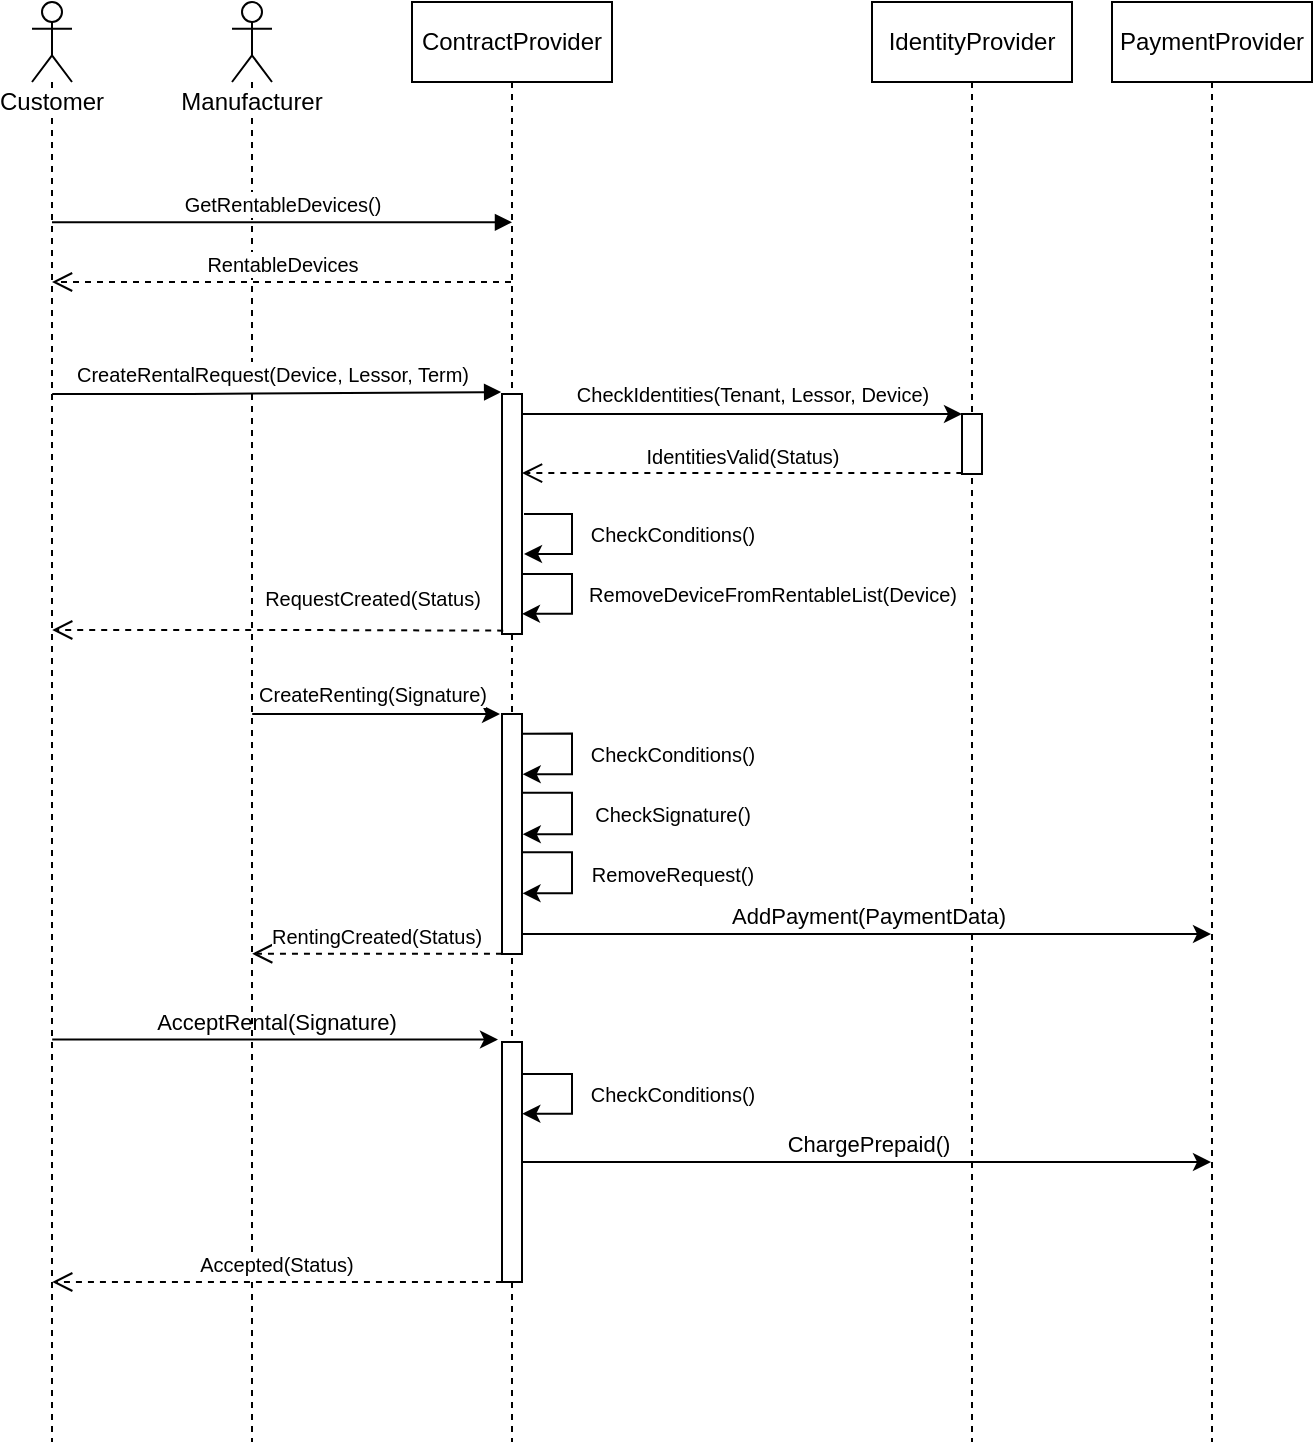 <mxfile version="12.3.2" type="device" pages="2"><diagram id="_ENxTb6EPcNprxPl5J6_" name="ContractCreation"><mxGraphModel dx="1188" dy="681" grid="1" gridSize="10" guides="1" tooltips="1" connect="1" arrows="1" fold="1" page="1" pageScale="1" pageWidth="827" pageHeight="1169" math="0" shadow="0"><root><mxCell id="0"/><mxCell id="1" parent="0"/><mxCell id="WLQvfsxLkOTm5D-3iGg4-5" value="ContractProvider" style="shape=umlLifeline;perimeter=lifelinePerimeter;whiteSpace=wrap;html=1;container=1;collapsible=0;recursiveResize=0;outlineConnect=0;" parent="1" vertex="1"><mxGeometry x="280" y="40" width="100" height="720" as="geometry"/></mxCell><mxCell id="WLQvfsxLkOTm5D-3iGg4-10" value="" style="html=1;points=[];perimeter=orthogonalPerimeter;" parent="WLQvfsxLkOTm5D-3iGg4-5" vertex="1"><mxGeometry x="45" y="196" width="10" height="120" as="geometry"/></mxCell><mxCell id="WLQvfsxLkOTm5D-3iGg4-21" value="&lt;font style=&quot;font-size: 10px&quot;&gt;CheckConditions()&lt;/font&gt;" style="edgeStyle=orthogonalEdgeStyle;rounded=0;orthogonalLoop=1;jettySize=auto;html=1;" parent="WLQvfsxLkOTm5D-3iGg4-5" edge="1"><mxGeometry x="-0.295" y="-51" relative="1" as="geometry"><mxPoint x="56" y="276" as="targetPoint"/><mxPoint x="56" y="256" as="sourcePoint"/><Array as="points"><mxPoint x="80" y="256"/><mxPoint x="80" y="276"/></Array><mxPoint x="101" y="10" as="offset"/></mxGeometry></mxCell><mxCell id="WLQvfsxLkOTm5D-3iGg4-23" value="&lt;font style=&quot;font-size: 10px&quot;&gt;RemoveDeviceFromRentableList(Device)&lt;/font&gt;" style="edgeStyle=orthogonalEdgeStyle;rounded=0;orthogonalLoop=1;jettySize=auto;html=1;entryX=0.998;entryY=0.916;entryDx=0;entryDy=0;entryPerimeter=0;" parent="WLQvfsxLkOTm5D-3iGg4-5" target="WLQvfsxLkOTm5D-3iGg4-10" edge="1"><mxGeometry x="-0.286" y="-101" relative="1" as="geometry"><mxPoint x="59.81" y="306" as="targetPoint"/><mxPoint x="55" y="286" as="sourcePoint"/><Array as="points"><mxPoint x="80" y="286"/><mxPoint x="80" y="306"/></Array><mxPoint x="201" y="10" as="offset"/></mxGeometry></mxCell><mxCell id="WLQvfsxLkOTm5D-3iGg4-26" value="" style="html=1;points=[];perimeter=orthogonalPerimeter;" parent="WLQvfsxLkOTm5D-3iGg4-5" vertex="1"><mxGeometry x="45" y="356" width="10" height="120" as="geometry"/></mxCell><mxCell id="WLQvfsxLkOTm5D-3iGg4-29" value="&lt;font style=&quot;font-size: 10px&quot;&gt;CheckConditions()&lt;/font&gt;" style="edgeStyle=orthogonalEdgeStyle;rounded=0;orthogonalLoop=1;jettySize=auto;html=1;exitX=1.029;exitY=0.082;exitDx=0;exitDy=0;exitPerimeter=0;entryX=1.036;entryY=0.251;entryDx=0;entryDy=0;entryPerimeter=0;" parent="WLQvfsxLkOTm5D-3iGg4-5" source="WLQvfsxLkOTm5D-3iGg4-26" target="WLQvfsxLkOTm5D-3iGg4-26" edge="1"><mxGeometry x="0.29" y="-51" relative="1" as="geometry"><mxPoint x="60.167" y="386" as="targetPoint"/><mxPoint x="60.167" y="366" as="sourcePoint"/><Array as="points"><mxPoint x="80" y="366"/><mxPoint x="80" y="386"/></Array><mxPoint x="50" y="41" as="offset"/></mxGeometry></mxCell><mxCell id="WLQvfsxLkOTm5D-3iGg4-30" value="&lt;font style=&quot;font-size: 10px&quot;&gt;CheckSignature()&lt;/font&gt;" style="edgeStyle=orthogonalEdgeStyle;rounded=0;orthogonalLoop=1;jettySize=auto;html=1;exitX=1.039;exitY=0.328;exitDx=0;exitDy=0;exitPerimeter=0;entryX=1.039;entryY=0.501;entryDx=0;entryDy=0;entryPerimeter=0;" parent="WLQvfsxLkOTm5D-3iGg4-5" source="WLQvfsxLkOTm5D-3iGg4-26" target="WLQvfsxLkOTm5D-3iGg4-26" edge="1"><mxGeometry x="0.295" y="-51" relative="1" as="geometry"><mxPoint x="59.571" y="416.286" as="targetPoint"/><mxPoint x="59.571" y="395.714" as="sourcePoint"/><Array as="points"><mxPoint x="80" y="395"/><mxPoint x="80" y="416"/></Array><mxPoint x="50" y="41" as="offset"/></mxGeometry></mxCell><mxCell id="WLQvfsxLkOTm5D-3iGg4-31" value="&lt;font style=&quot;font-size: 10px&quot;&gt;RemoveRequest()&lt;/font&gt;" style="edgeStyle=orthogonalEdgeStyle;rounded=0;orthogonalLoop=1;jettySize=auto;html=1;exitX=1.026;exitY=0.576;exitDx=0;exitDy=0;exitPerimeter=0;entryX=1.026;entryY=0.747;entryDx=0;entryDy=0;entryPerimeter=0;" parent="WLQvfsxLkOTm5D-3iGg4-5" source="WLQvfsxLkOTm5D-3iGg4-26" target="WLQvfsxLkOTm5D-3iGg4-26" edge="1"><mxGeometry x="0.29" y="-51" relative="1" as="geometry"><mxPoint x="59.571" y="446.071" as="targetPoint"/><mxPoint x="59.571" y="425.5" as="sourcePoint"/><Array as="points"><mxPoint x="80" y="425"/><mxPoint x="80" y="446"/></Array><mxPoint x="50" y="41" as="offset"/></mxGeometry></mxCell><mxCell id="WLQvfsxLkOTm5D-3iGg4-36" value="" style="html=1;points=[];perimeter=orthogonalPerimeter;" parent="WLQvfsxLkOTm5D-3iGg4-5" vertex="1"><mxGeometry x="45" y="520" width="10" height="120" as="geometry"/></mxCell><mxCell id="WLQvfsxLkOTm5D-3iGg4-38" value="&lt;font style=&quot;font-size: 10px&quot;&gt;CheckConditions()&lt;/font&gt;" style="edgeStyle=orthogonalEdgeStyle;rounded=0;orthogonalLoop=1;jettySize=auto;html=1;exitX=1.027;exitY=0.133;exitDx=0;exitDy=0;exitPerimeter=0;entryX=1.016;entryY=0.299;entryDx=0;entryDy=0;entryPerimeter=0;" parent="WLQvfsxLkOTm5D-3iGg4-5" source="WLQvfsxLkOTm5D-3iGg4-36" target="WLQvfsxLkOTm5D-3iGg4-36" edge="1"><mxGeometry x="0.29" y="-51" relative="1" as="geometry"><mxPoint x="59.833" y="556" as="targetPoint"/><mxPoint x="59.833" y="536" as="sourcePoint"/><Array as="points"><mxPoint x="80" y="536"/><mxPoint x="80" y="556"/></Array><mxPoint x="50" y="41" as="offset"/></mxGeometry></mxCell><mxCell id="WLQvfsxLkOTm5D-3iGg4-37" value="AcceptRental(Signature)" style="edgeStyle=orthogonalEdgeStyle;rounded=0;orthogonalLoop=1;jettySize=auto;html=1;entryX=-0.2;entryY=-0.01;entryDx=0;entryDy=0;entryPerimeter=0;verticalAlign=bottom;" parent="1" target="WLQvfsxLkOTm5D-3iGg4-36" edge="1"><mxGeometry relative="1" as="geometry"><Array as="points"><mxPoint x="218" y="559"/></Array><mxPoint x="100.1" y="558.8" as="sourcePoint"/></mxGeometry></mxCell><mxCell id="WLQvfsxLkOTm5D-3iGg4-6" value="Customer" style="shape=umlLifeline;participant=umlActor;perimeter=lifelinePerimeter;whiteSpace=wrap;html=1;container=1;collapsible=0;recursiveResize=0;verticalAlign=top;spacingTop=36;labelBackgroundColor=#ffffff;outlineConnect=0;" parent="1" vertex="1"><mxGeometry x="90" y="40" width="20" height="720" as="geometry"/></mxCell><mxCell id="WLQvfsxLkOTm5D-3iGg4-7" value="IdentityProvider" style="shape=umlLifeline;perimeter=lifelinePerimeter;whiteSpace=wrap;html=1;container=1;collapsible=0;recursiveResize=0;outlineConnect=0;" parent="1" vertex="1"><mxGeometry x="510" y="40" width="100" height="720" as="geometry"/></mxCell><mxCell id="WLQvfsxLkOTm5D-3iGg4-17" value="" style="html=1;points=[];perimeter=orthogonalPerimeter;" parent="WLQvfsxLkOTm5D-3iGg4-7" vertex="1"><mxGeometry x="45" y="206" width="10" height="30" as="geometry"/></mxCell><mxCell id="WLQvfsxLkOTm5D-3iGg4-8" value="PaymentProvider" style="shape=umlLifeline;perimeter=lifelinePerimeter;whiteSpace=wrap;html=1;container=1;collapsible=0;recursiveResize=0;outlineConnect=0;" parent="1" vertex="1"><mxGeometry x="630" y="40" width="100" height="720" as="geometry"/></mxCell><mxCell id="WLQvfsxLkOTm5D-3iGg4-28" value="&lt;font style=&quot;font-size: 10px&quot;&gt;CreateRenting(Signature)&lt;/font&gt;" style="edgeStyle=orthogonalEdgeStyle;rounded=0;orthogonalLoop=1;jettySize=auto;html=1;" parent="1" edge="1"><mxGeometry x="-0.034" y="10" relative="1" as="geometry"><mxPoint x="324" y="396" as="targetPoint"/><Array as="points"><mxPoint x="324" y="396"/></Array><mxPoint as="offset"/><mxPoint x="200.1" y="396" as="sourcePoint"/></mxGeometry></mxCell><mxCell id="WLQvfsxLkOTm5D-3iGg4-9" value="Manufacturer" style="shape=umlLifeline;participant=umlActor;perimeter=lifelinePerimeter;whiteSpace=wrap;html=1;container=1;collapsible=0;recursiveResize=0;verticalAlign=top;spacingTop=36;labelBackgroundColor=#ffffff;outlineConnect=0;" parent="1" vertex="1"><mxGeometry x="190" y="40" width="20" height="720" as="geometry"/></mxCell><mxCell id="WLQvfsxLkOTm5D-3iGg4-11" value="&lt;font style=&quot;font-size: 10px&quot;&gt;CreateRentalRequest(Device, Lessor, Term)&lt;/font&gt;" style="html=1;verticalAlign=bottom;endArrow=block;entryX=-0.043;entryY=-0.008;entryDx=0;entryDy=0;entryPerimeter=0;" parent="1" target="WLQvfsxLkOTm5D-3iGg4-10" edge="1"><mxGeometry x="-0.02" y="1" relative="1" as="geometry"><mxPoint x="100.1" y="236" as="sourcePoint"/><mxPoint x="260" y="286" as="targetPoint"/><Array as="points"><mxPoint x="160" y="236"/></Array><mxPoint as="offset"/></mxGeometry></mxCell><mxCell id="WLQvfsxLkOTm5D-3iGg4-12" value="" style="html=1;verticalAlign=bottom;endArrow=open;dashed=1;endSize=8;exitX=0.06;exitY=0.986;exitDx=0;exitDy=0;exitPerimeter=0;" parent="1" source="WLQvfsxLkOTm5D-3iGg4-10" edge="1"><mxGeometry relative="1" as="geometry"><mxPoint x="100.1" y="354" as="targetPoint"/><Array as="points"><mxPoint x="220" y="354"/></Array></mxGeometry></mxCell><mxCell id="WLQvfsxLkOTm5D-3iGg4-25" value="&lt;span style=&quot;font-size: 10px&quot;&gt;RequestCreated(Status)&lt;/span&gt;" style="text;html=1;align=center;verticalAlign=bottom;resizable=0;points=[];;labelBackgroundColor=#ffffff;" parent="WLQvfsxLkOTm5D-3iGg4-12" vertex="1" connectable="0"><mxGeometry x="-0.021" y="-1" relative="1" as="geometry"><mxPoint x="44.5" y="-7" as="offset"/></mxGeometry></mxCell><mxCell id="WLQvfsxLkOTm5D-3iGg4-18" value="&lt;font style=&quot;font-size: 10px&quot;&gt;CheckIdentities(Tenant, Lessor, Device)&lt;/font&gt;" style="edgeStyle=orthogonalEdgeStyle;rounded=0;orthogonalLoop=1;jettySize=auto;html=1;" parent="1" source="WLQvfsxLkOTm5D-3iGg4-10" target="WLQvfsxLkOTm5D-3iGg4-17" edge="1"><mxGeometry x="0.316" y="32" relative="1" as="geometry"><Array as="points"><mxPoint x="460" y="246"/><mxPoint x="460" y="246"/></Array><mxPoint x="-30" y="22" as="offset"/></mxGeometry></mxCell><mxCell id="WLQvfsxLkOTm5D-3iGg4-19" value="&lt;font style=&quot;font-size: 10px&quot;&gt;IdentitiesValid(Status)&lt;/font&gt;" style="html=1;verticalAlign=bottom;endArrow=open;dashed=1;endSize=8;exitX=0.017;exitY=0.984;exitDx=0;exitDy=0;exitPerimeter=0;" parent="1" source="WLQvfsxLkOTm5D-3iGg4-17" target="WLQvfsxLkOTm5D-3iGg4-10" edge="1"><mxGeometry relative="1" as="geometry"><mxPoint x="110.1" y="305.16" as="targetPoint"/><mxPoint x="520" y="276" as="sourcePoint"/></mxGeometry></mxCell><mxCell id="WLQvfsxLkOTm5D-3iGg4-33" value="AddPayment(PaymentData)" style="edgeStyle=orthogonalEdgeStyle;rounded=0;orthogonalLoop=1;jettySize=auto;html=1;verticalAlign=bottom;" parent="1" source="WLQvfsxLkOTm5D-3iGg4-26" edge="1"><mxGeometry relative="1" as="geometry"><mxPoint x="679.5" y="506" as="targetPoint"/><Array as="points"><mxPoint x="410" y="506"/><mxPoint x="410" y="506"/></Array></mxGeometry></mxCell><mxCell id="WLQvfsxLkOTm5D-3iGg4-39" value="ChargePrepaid()" style="edgeStyle=orthogonalEdgeStyle;rounded=0;orthogonalLoop=1;jettySize=auto;html=1;verticalAlign=bottom;" parent="1" source="WLQvfsxLkOTm5D-3iGg4-36" edge="1"><mxGeometry relative="1" as="geometry"><Array as="points"><mxPoint x="580" y="620"/><mxPoint x="580" y="620"/></Array><mxPoint x="679.5" y="620" as="targetPoint"/></mxGeometry></mxCell><mxCell id="WLQvfsxLkOTm5D-3iGg4-41" value="&lt;font style=&quot;font-size: 10px&quot;&gt;Accepted(Status)&lt;/font&gt;" style="html=1;verticalAlign=bottom;endArrow=open;dashed=1;endSize=8;exitX=-0.003;exitY=1;exitDx=0;exitDy=0;exitPerimeter=0;" parent="1" source="WLQvfsxLkOTm5D-3iGg4-36" edge="1"><mxGeometry relative="1" as="geometry"><mxPoint x="320" y="696" as="sourcePoint"/><mxPoint x="100.1" y="680" as="targetPoint"/></mxGeometry></mxCell><mxCell id="WLQvfsxLkOTm5D-3iGg4-42" value="&lt;span style=&quot;font-size: 10px&quot;&gt;RentingCreated(Status)&lt;/span&gt;" style="html=1;verticalAlign=bottom;endArrow=open;dashed=1;endSize=8;exitX=-0.002;exitY=0.999;exitDx=0;exitDy=0;exitPerimeter=0;" parent="1" source="WLQvfsxLkOTm5D-3iGg4-26" edge="1"><mxGeometry relative="1" as="geometry"><mxPoint x="310" y="526" as="sourcePoint"/><mxPoint x="200.1" y="515.88" as="targetPoint"/></mxGeometry></mxCell><mxCell id="rauCN4BV2m27gLD8E-kc-1" value="&lt;font style=&quot;font-size: 10px&quot;&gt;GetRentableDevices()&lt;/font&gt;" style="html=1;verticalAlign=bottom;endArrow=block;entryX=0.5;entryY=0.153;entryDx=0;entryDy=0;entryPerimeter=0;" edge="1" parent="1" source="WLQvfsxLkOTm5D-3iGg4-6" target="WLQvfsxLkOTm5D-3iGg4-5"><mxGeometry width="80" relative="1" as="geometry"><mxPoint x="120" y="150" as="sourcePoint"/><mxPoint x="200" y="150" as="targetPoint"/></mxGeometry></mxCell><mxCell id="rauCN4BV2m27gLD8E-kc-2" value="&lt;font style=&quot;font-size: 10px&quot;&gt;RentableDevices&lt;/font&gt;" style="html=1;verticalAlign=bottom;endArrow=open;dashed=1;endSize=8;" edge="1" parent="1" source="WLQvfsxLkOTm5D-3iGg4-5" target="WLQvfsxLkOTm5D-3iGg4-6"><mxGeometry relative="1" as="geometry"><mxPoint x="110" y="180.02" as="targetPoint"/><mxPoint x="300" y="180" as="sourcePoint"/><Array as="points"><mxPoint x="180" y="180"/></Array></mxGeometry></mxCell></root></mxGraphModel></diagram><diagram id="7IpdNjivtGZP8uE8OgCe" name="Usage"><mxGraphModel dx="1221" dy="714" grid="1" gridSize="10" guides="1" tooltips="1" connect="1" arrows="1" fold="1" page="1" pageScale="1" pageWidth="827" pageHeight="1169" math="0" shadow="0"><root><mxCell id="-Wsq6dub-ohTe5D1j48i-0"/><mxCell id="-Wsq6dub-ohTe5D1j48i-1" parent="-Wsq6dub-ohTe5D1j48i-0"/><mxCell id="-Wsq6dub-ohTe5D1j48i-13" value="Customer&lt;br&gt;(Smartphone)" style="shape=umlLifeline;participant=umlActor;perimeter=lifelinePerimeter;whiteSpace=wrap;html=1;container=1;collapsible=0;recursiveResize=0;verticalAlign=top;spacingTop=36;labelBackgroundColor=#ffffff;outlineConnect=0;" vertex="1" parent="-Wsq6dub-ohTe5D1j48i-1"><mxGeometry x="170" y="40" width="20" height="440" as="geometry"/></mxCell><mxCell id="80w82kvuiGSa8Hp_R4-9-3" value="" style="html=1;points=[];perimeter=orthogonalPerimeter;" vertex="1" parent="-Wsq6dub-ohTe5D1j48i-13"><mxGeometry x="5" y="100" width="10" height="150" as="geometry"/></mxCell><mxCell id="80w82kvuiGSa8Hp_R4-9-6" value="&lt;font style=&quot;font-size: 10px&quot;&gt;CheckSignPayment()&lt;/font&gt;" style="html=1;verticalAlign=bottom;endArrow=block;edgeStyle=orthogonalEdgeStyle;rounded=0;" edge="1" parent="-Wsq6dub-ohTe5D1j48i-13" source="80w82kvuiGSa8Hp_R4-9-3" target="80w82kvuiGSa8Hp_R4-9-3"><mxGeometry x="0.376" y="-51" relative="1" as="geometry"><mxPoint x="30" y="170" as="sourcePoint"/><mxPoint x="60" y="200" as="targetPoint"/><Array as="points"><mxPoint x="40" y="170"/><mxPoint x="40" y="200"/></Array><mxPoint x="50" y="41" as="offset"/></mxGeometry></mxCell><mxCell id="-Wsq6dub-ohTe5D1j48i-16" value="PaymentProvider" style="shape=umlLifeline;perimeter=lifelinePerimeter;whiteSpace=wrap;html=1;container=1;collapsible=0;recursiveResize=0;outlineConnect=0;" vertex="1" parent="-Wsq6dub-ohTe5D1j48i-1"><mxGeometry x="420" y="40" width="100" height="440" as="geometry"/></mxCell><mxCell id="80w82kvuiGSa8Hp_R4-9-10" value="" style="html=1;points=[];perimeter=orthogonalPerimeter;fontSize=10;" vertex="1" parent="-Wsq6dub-ohTe5D1j48i-16"><mxGeometry x="45" y="300" width="10" height="80" as="geometry"/></mxCell><mxCell id="80w82kvuiGSa8Hp_R4-9-13" value="&lt;font style=&quot;font-size: 10px&quot;&gt;CheckSignPayment()&lt;/font&gt;" style="html=1;verticalAlign=bottom;endArrow=block;edgeStyle=orthogonalEdgeStyle;rounded=0;exitX=1.013;exitY=0.246;exitDx=0;exitDy=0;exitPerimeter=0;" edge="1" parent="-Wsq6dub-ohTe5D1j48i-16" source="80w82kvuiGSa8Hp_R4-9-10" target="80w82kvuiGSa8Hp_R4-9-10"><mxGeometry x="0.376" y="-51" relative="1" as="geometry"><mxPoint x="60.0" y="319.466" as="sourcePoint"/><mxPoint x="60.0" y="349.81" as="targetPoint"/><Array as="points"><mxPoint x="80" y="320"/><mxPoint x="80" y="350"/></Array><mxPoint x="50" y="41" as="offset"/></mxGeometry></mxCell><mxCell id="-Wsq6dub-ohTe5D1j48i-18" value="Manufacturer" style="shape=umlLifeline;participant=umlActor;perimeter=lifelinePerimeter;whiteSpace=wrap;html=1;container=1;collapsible=0;recursiveResize=0;verticalAlign=top;spacingTop=36;labelBackgroundColor=#ffffff;outlineConnect=0;" vertex="1" parent="-Wsq6dub-ohTe5D1j48i-1"><mxGeometry x="60" y="40" width="20" height="440" as="geometry"/></mxCell><mxCell id="-Wsq6dub-ohTe5D1j48i-28" value="Device" style="shape=umlLifeline;perimeter=lifelinePerimeter;whiteSpace=wrap;html=1;container=1;collapsible=0;recursiveResize=0;outlineConnect=0;" vertex="1" parent="-Wsq6dub-ohTe5D1j48i-1"><mxGeometry x="280" y="40" width="100" height="440" as="geometry"/></mxCell><mxCell id="80w82kvuiGSa8Hp_R4-9-0" value="" style="html=1;points=[];perimeter=orthogonalPerimeter;" vertex="1" parent="-Wsq6dub-ohTe5D1j48i-28"><mxGeometry x="45" y="110" width="10" height="130" as="geometry"/></mxCell><mxCell id="80w82kvuiGSa8Hp_R4-9-1" value="&lt;font style=&quot;font-size: 10px&quot;&gt;RequestCoffee()&lt;/font&gt;" style="html=1;verticalAlign=bottom;endArrow=block;entryX=0;entryY=0;" edge="1" target="80w82kvuiGSa8Hp_R4-9-0" parent="-Wsq6dub-ohTe5D1j48i-1" source="80w82kvuiGSa8Hp_R4-9-3"><mxGeometry relative="1" as="geometry"><mxPoint x="210" y="150" as="sourcePoint"/></mxGeometry></mxCell><mxCell id="80w82kvuiGSa8Hp_R4-9-2" value="&lt;font style=&quot;font-size: 10px&quot;&gt;PaymentData(...)&lt;/font&gt;" style="html=1;verticalAlign=bottom;endArrow=open;dashed=1;endSize=8;exitX=-0.04;exitY=0.292;exitDx=0;exitDy=0;exitPerimeter=0;" edge="1" source="80w82kvuiGSa8Hp_R4-9-0" parent="-Wsq6dub-ohTe5D1j48i-1" target="80w82kvuiGSa8Hp_R4-9-3"><mxGeometry relative="1" as="geometry"><mxPoint x="200" y="190" as="targetPoint"/></mxGeometry></mxCell><mxCell id="80w82kvuiGSa8Hp_R4-9-7" value="SignedPayment" style="edgeStyle=orthogonalEdgeStyle;rounded=0;orthogonalLoop=1;jettySize=auto;html=1;verticalAlign=bottom;fontSize=10;" edge="1" parent="-Wsq6dub-ohTe5D1j48i-1" source="80w82kvuiGSa8Hp_R4-9-3" target="80w82kvuiGSa8Hp_R4-9-0"><mxGeometry relative="1" as="geometry"><mxPoint x="320" y="250" as="targetPoint"/><Array as="points"><mxPoint x="270" y="260"/><mxPoint x="270" y="260"/></Array></mxGeometry></mxCell><mxCell id="80w82kvuiGSa8Hp_R4-9-8" value="&lt;font style=&quot;font-size: 10px&quot;&gt;Coffee&lt;/font&gt;" style="html=1;verticalAlign=bottom;endArrow=open;dashed=1;endSize=8;exitX=0.002;exitY=0.998;exitDx=0;exitDy=0;exitPerimeter=0;entryX=1.023;entryY=0.933;entryDx=0;entryDy=0;entryPerimeter=0;" edge="1" parent="-Wsq6dub-ohTe5D1j48i-1" source="80w82kvuiGSa8Hp_R4-9-0" target="80w82kvuiGSa8Hp_R4-9-3"><mxGeometry relative="1" as="geometry"><mxPoint x="190" y="280" as="targetPoint"/><mxPoint x="319.6" y="279.96" as="sourcePoint"/></mxGeometry></mxCell><mxCell id="80w82kvuiGSa8Hp_R4-9-11" value="redeemPayment(Signed Check)" style="html=1;verticalAlign=bottom;endArrow=block;entryX=0;entryY=0;fontSize=10;" edge="1" target="80w82kvuiGSa8Hp_R4-9-10" parent="-Wsq6dub-ohTe5D1j48i-1" source="-Wsq6dub-ohTe5D1j48i-18"><mxGeometry relative="1" as="geometry"><mxPoint x="455" y="340" as="sourcePoint"/></mxGeometry></mxCell><mxCell id="80w82kvuiGSa8Hp_R4-9-12" value="Money" style="html=1;verticalAlign=bottom;endArrow=open;dashed=1;endSize=8;exitX=0;exitY=0.95;fontSize=10;" edge="1" source="80w82kvuiGSa8Hp_R4-9-10" parent="-Wsq6dub-ohTe5D1j48i-1" target="-Wsq6dub-ohTe5D1j48i-18"><mxGeometry relative="1" as="geometry"><mxPoint x="395" y="416" as="targetPoint"/></mxGeometry></mxCell></root></mxGraphModel></diagram></mxfile>